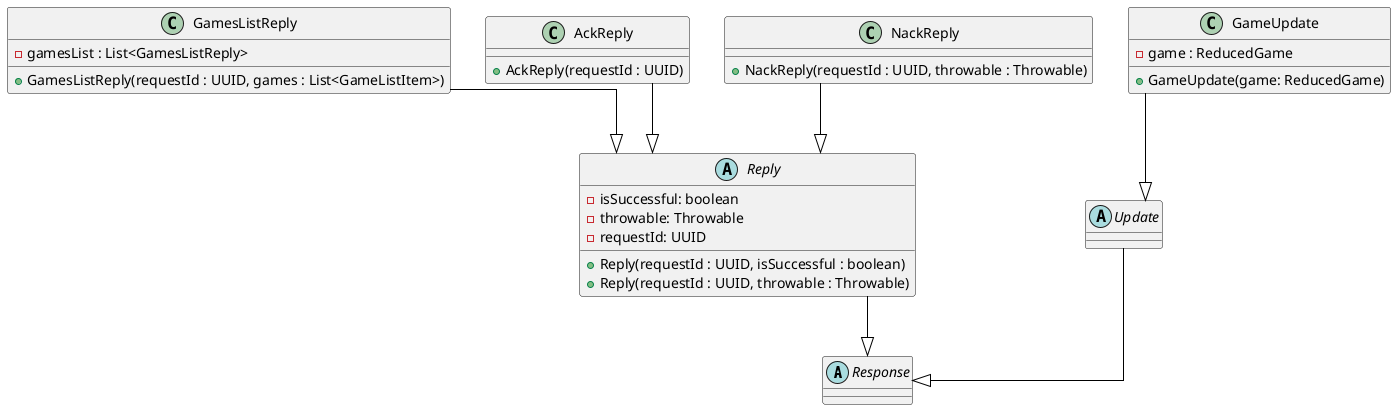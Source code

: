 @startuml
top to bottom direction
skinparam linetype ortho

abstract class Response
abstract class Reply {
    -isSuccessful: boolean
    -throwable: Throwable
    -requestId: UUID

    +Reply(requestId : UUID, isSuccessful : boolean)
    +Reply(requestId : UUID, throwable : Throwable)
}
abstract class Update
class GameUpdate {
    -game : ReducedGame
    +GameUpdate(game: ReducedGame)
}
class GamesListReply {
    -gamesList : List<GamesListReply>
    +GamesListReply(requestId : UUID, games : List<GameListItem>)
}
class AckReply {
    +AckReply(requestId : UUID)
}
class NackReply {
    +NackReply(requestId : UUID, throwable : Throwable)
}

Reply     -[#000000,plain]-^  Response
Update    -[#000000,plain]-^  Response
GameUpdate    -[#000000,plain]-^  Update
AckReply    -[#000000,plain]-^  Reply
NackReply    -[#000000,plain]-^  Reply
GamesListReply     -[#000000,plain]-^  Reply

@enduml